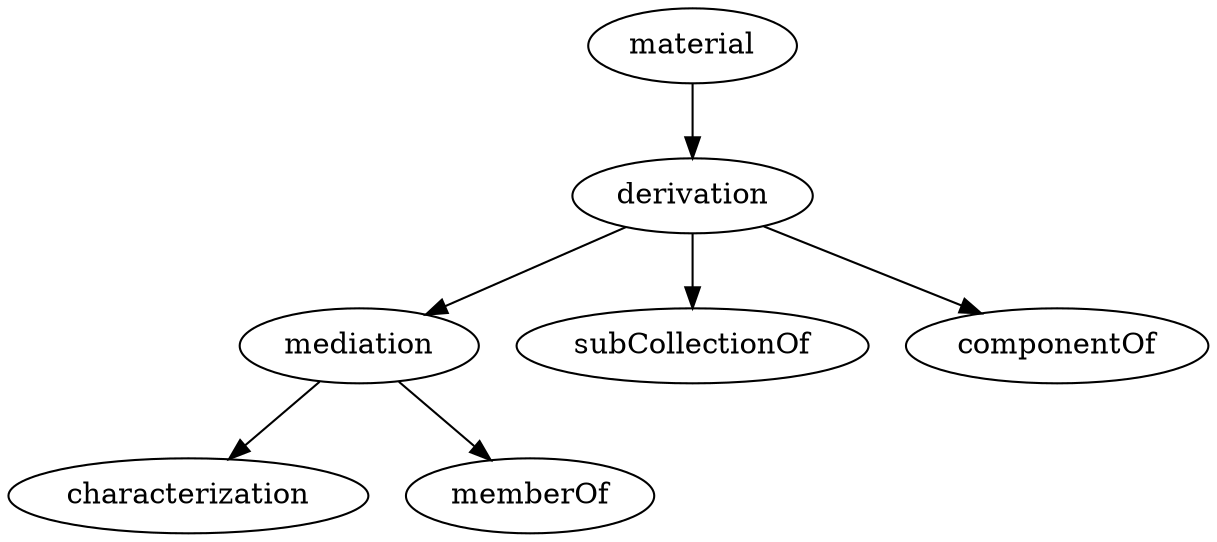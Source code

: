 strict digraph {
material;
derivation;
mediation;
subCollectionOf;
componentOf;
characterization;
memberOf;
material -> derivation;
derivation -> mediation;
derivation -> subCollectionOf;
derivation -> componentOf;
mediation -> characterization;
mediation -> memberOf;
}
